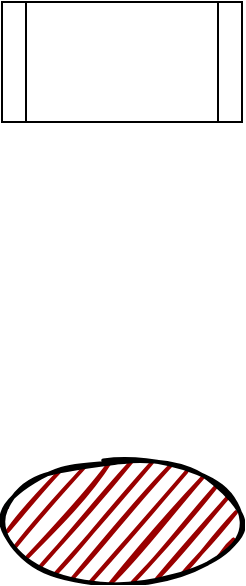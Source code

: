 <mxfile version="14.6.3" type="github"><diagram id="nCGdNir897Oa2-YnQNzT" name="Page-1"><mxGraphModel dx="1422" dy="761" grid="1" gridSize="10" guides="1" tooltips="1" connect="1" arrows="1" fold="1" page="1" pageScale="1" pageWidth="827" pageHeight="1169" math="0" shadow="0"><root><mxCell id="0"/><mxCell id="1" parent="0"/><mxCell id="Hlkoz4icIQjHYk2qUDet-1" value="" style="shape=process;whiteSpace=wrap;html=1;backgroundOutline=1;" vertex="1" parent="1"><mxGeometry x="330" y="280" width="120" height="60" as="geometry"/></mxCell><mxCell id="Hlkoz4icIQjHYk2qUDet-2" value="" style="ellipse;whiteSpace=wrap;html=1;strokeWidth=2;fillWeight=2;hachureGap=8;fillColor=#990000;fillStyle=dots;sketch=1;" vertex="1" parent="1"><mxGeometry x="330" y="510" width="120" height="60" as="geometry"/></mxCell></root></mxGraphModel></diagram></mxfile>